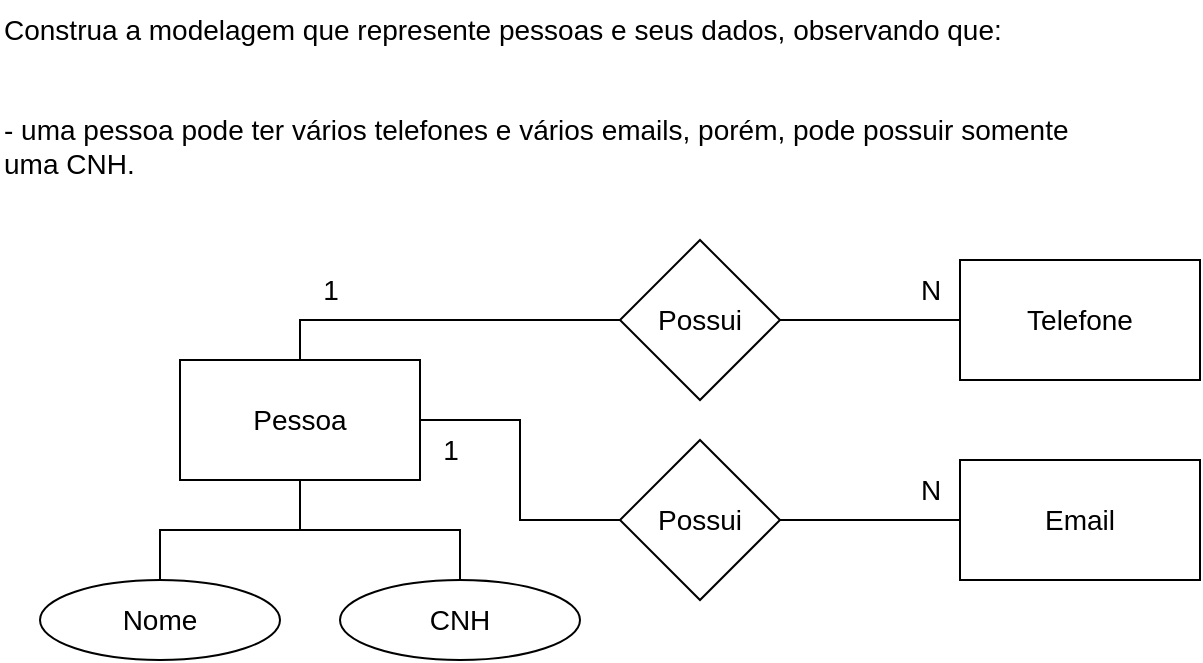 <mxfile version="21.6.5" type="device">
  <diagram name="Página-1" id="6o0FrQawSAbtWh6LcLKZ">
    <mxGraphModel dx="1036" dy="614" grid="1" gridSize="10" guides="1" tooltips="1" connect="1" arrows="1" fold="1" page="1" pageScale="1" pageWidth="827" pageHeight="1169" math="0" shadow="0">
      <root>
        <mxCell id="0" />
        <mxCell id="1" parent="0" />
        <mxCell id="FAf59wAgUtgn6LaUTD2F-12" style="edgeStyle=orthogonalEdgeStyle;rounded=0;orthogonalLoop=1;jettySize=auto;html=1;entryX=0;entryY=0.5;entryDx=0;entryDy=0;endArrow=none;endFill=0;exitX=0.5;exitY=0;exitDx=0;exitDy=0;" parent="1" source="FAf59wAgUtgn6LaUTD2F-1" target="FAf59wAgUtgn6LaUTD2F-4" edge="1">
          <mxGeometry relative="1" as="geometry" />
        </mxCell>
        <mxCell id="FAf59wAgUtgn6LaUTD2F-18" style="edgeStyle=orthogonalEdgeStyle;rounded=0;orthogonalLoop=1;jettySize=auto;html=1;endArrow=none;endFill=0;" parent="1" source="FAf59wAgUtgn6LaUTD2F-1" target="FAf59wAgUtgn6LaUTD2F-11" edge="1">
          <mxGeometry relative="1" as="geometry" />
        </mxCell>
        <mxCell id="FAf59wAgUtgn6LaUTD2F-19" style="edgeStyle=orthogonalEdgeStyle;rounded=0;orthogonalLoop=1;jettySize=auto;html=1;exitX=0.5;exitY=1;exitDx=0;exitDy=0;entryX=0.5;entryY=0;entryDx=0;entryDy=0;endArrow=none;endFill=0;" parent="1" source="FAf59wAgUtgn6LaUTD2F-1" target="FAf59wAgUtgn6LaUTD2F-8" edge="1">
          <mxGeometry relative="1" as="geometry" />
        </mxCell>
        <mxCell id="FAf59wAgUtgn6LaUTD2F-1" value="&lt;font style=&quot;font-size: 14px;&quot;&gt;Pessoa&lt;/font&gt;" style="rounded=0;whiteSpace=wrap;html=1;" parent="1" vertex="1">
          <mxGeometry x="120" y="210" width="120" height="60" as="geometry" />
        </mxCell>
        <mxCell id="FAf59wAgUtgn6LaUTD2F-2" value="Construa a modelagem que represente pessoas e seus dados, observando que:&#xa;&#xa;&#xa;- uma pessoa pode ter vários telefones e vários emails, porém, pode possuir somente uma CNH." style="text;whiteSpace=wrap;fontSize=14;" parent="1" vertex="1">
          <mxGeometry x="30" y="30" width="560" height="80" as="geometry" />
        </mxCell>
        <mxCell id="FAf59wAgUtgn6LaUTD2F-13" style="edgeStyle=orthogonalEdgeStyle;rounded=0;orthogonalLoop=1;jettySize=auto;html=1;exitX=1;exitY=0.5;exitDx=0;exitDy=0;endArrow=none;endFill=0;" parent="1" source="FAf59wAgUtgn6LaUTD2F-4" target="FAf59wAgUtgn6LaUTD2F-5" edge="1">
          <mxGeometry relative="1" as="geometry" />
        </mxCell>
        <mxCell id="FAf59wAgUtgn6LaUTD2F-4" value="&lt;font style=&quot;font-size: 14px;&quot;&gt;Possui&lt;/font&gt;" style="rhombus;whiteSpace=wrap;html=1;" parent="1" vertex="1">
          <mxGeometry x="340" y="150" width="80" height="80" as="geometry" />
        </mxCell>
        <mxCell id="FAf59wAgUtgn6LaUTD2F-5" value="&lt;font style=&quot;font-size: 14px;&quot;&gt;Telefone&lt;/font&gt;" style="rounded=0;whiteSpace=wrap;html=1;" parent="1" vertex="1">
          <mxGeometry x="510" y="160" width="120" height="60" as="geometry" />
        </mxCell>
        <mxCell id="FAf59wAgUtgn6LaUTD2F-8" value="&lt;font style=&quot;font-size: 14px;&quot;&gt;CNH&lt;/font&gt;" style="ellipse;whiteSpace=wrap;html=1;" parent="1" vertex="1">
          <mxGeometry x="200" y="320" width="120" height="40" as="geometry" />
        </mxCell>
        <mxCell id="FAf59wAgUtgn6LaUTD2F-11" value="&lt;font style=&quot;font-size: 14px;&quot;&gt;Nome&lt;/font&gt;" style="ellipse;whiteSpace=wrap;html=1;" parent="1" vertex="1">
          <mxGeometry x="50" y="320" width="120" height="40" as="geometry" />
        </mxCell>
        <mxCell id="FAf59wAgUtgn6LaUTD2F-14" value="&lt;font style=&quot;font-size: 14px;&quot;&gt;N&lt;/font&gt;" style="text;html=1;align=center;verticalAlign=middle;resizable=0;points=[];autosize=1;strokeColor=none;fillColor=none;" parent="1" vertex="1">
          <mxGeometry x="480" y="160" width="30" height="30" as="geometry" />
        </mxCell>
        <mxCell id="FAf59wAgUtgn6LaUTD2F-15" value="&lt;font style=&quot;font-size: 14px;&quot;&gt;1&lt;/font&gt;" style="text;html=1;align=center;verticalAlign=middle;resizable=0;points=[];autosize=1;strokeColor=none;fillColor=none;" parent="1" vertex="1">
          <mxGeometry x="180" y="160" width="30" height="30" as="geometry" />
        </mxCell>
        <mxCell id="u8eTA93K5nobnBVLgjME-2" style="edgeStyle=orthogonalEdgeStyle;rounded=0;orthogonalLoop=1;jettySize=auto;html=1;exitX=1;exitY=0.5;exitDx=0;exitDy=0;endArrow=none;endFill=0;" parent="1" source="u8eTA93K5nobnBVLgjME-3" target="u8eTA93K5nobnBVLgjME-4" edge="1">
          <mxGeometry relative="1" as="geometry" />
        </mxCell>
        <mxCell id="u8eTA93K5nobnBVLgjME-6" style="edgeStyle=orthogonalEdgeStyle;rounded=0;orthogonalLoop=1;jettySize=auto;html=1;entryX=1;entryY=0.5;entryDx=0;entryDy=0;endArrow=none;endFill=0;" parent="1" source="u8eTA93K5nobnBVLgjME-3" target="FAf59wAgUtgn6LaUTD2F-1" edge="1">
          <mxGeometry relative="1" as="geometry" />
        </mxCell>
        <mxCell id="u8eTA93K5nobnBVLgjME-3" value="&lt;font style=&quot;font-size: 14px;&quot;&gt;Possui&lt;/font&gt;" style="rhombus;whiteSpace=wrap;html=1;" parent="1" vertex="1">
          <mxGeometry x="340" y="250" width="80" height="80" as="geometry" />
        </mxCell>
        <mxCell id="u8eTA93K5nobnBVLgjME-4" value="&lt;font style=&quot;font-size: 14px;&quot;&gt;Email&lt;/font&gt;" style="rounded=0;whiteSpace=wrap;html=1;" parent="1" vertex="1">
          <mxGeometry x="510" y="260" width="120" height="60" as="geometry" />
        </mxCell>
        <mxCell id="u8eTA93K5nobnBVLgjME-5" value="&lt;font style=&quot;font-size: 14px;&quot;&gt;N&lt;/font&gt;" style="text;html=1;align=center;verticalAlign=middle;resizable=0;points=[];autosize=1;strokeColor=none;fillColor=none;" parent="1" vertex="1">
          <mxGeometry x="480" y="260" width="30" height="30" as="geometry" />
        </mxCell>
        <mxCell id="u8eTA93K5nobnBVLgjME-7" value="&lt;font style=&quot;font-size: 14px;&quot;&gt;1&lt;/font&gt;" style="text;html=1;align=center;verticalAlign=middle;resizable=0;points=[];autosize=1;strokeColor=none;fillColor=none;" parent="1" vertex="1">
          <mxGeometry x="240" y="240" width="30" height="30" as="geometry" />
        </mxCell>
      </root>
    </mxGraphModel>
  </diagram>
</mxfile>
